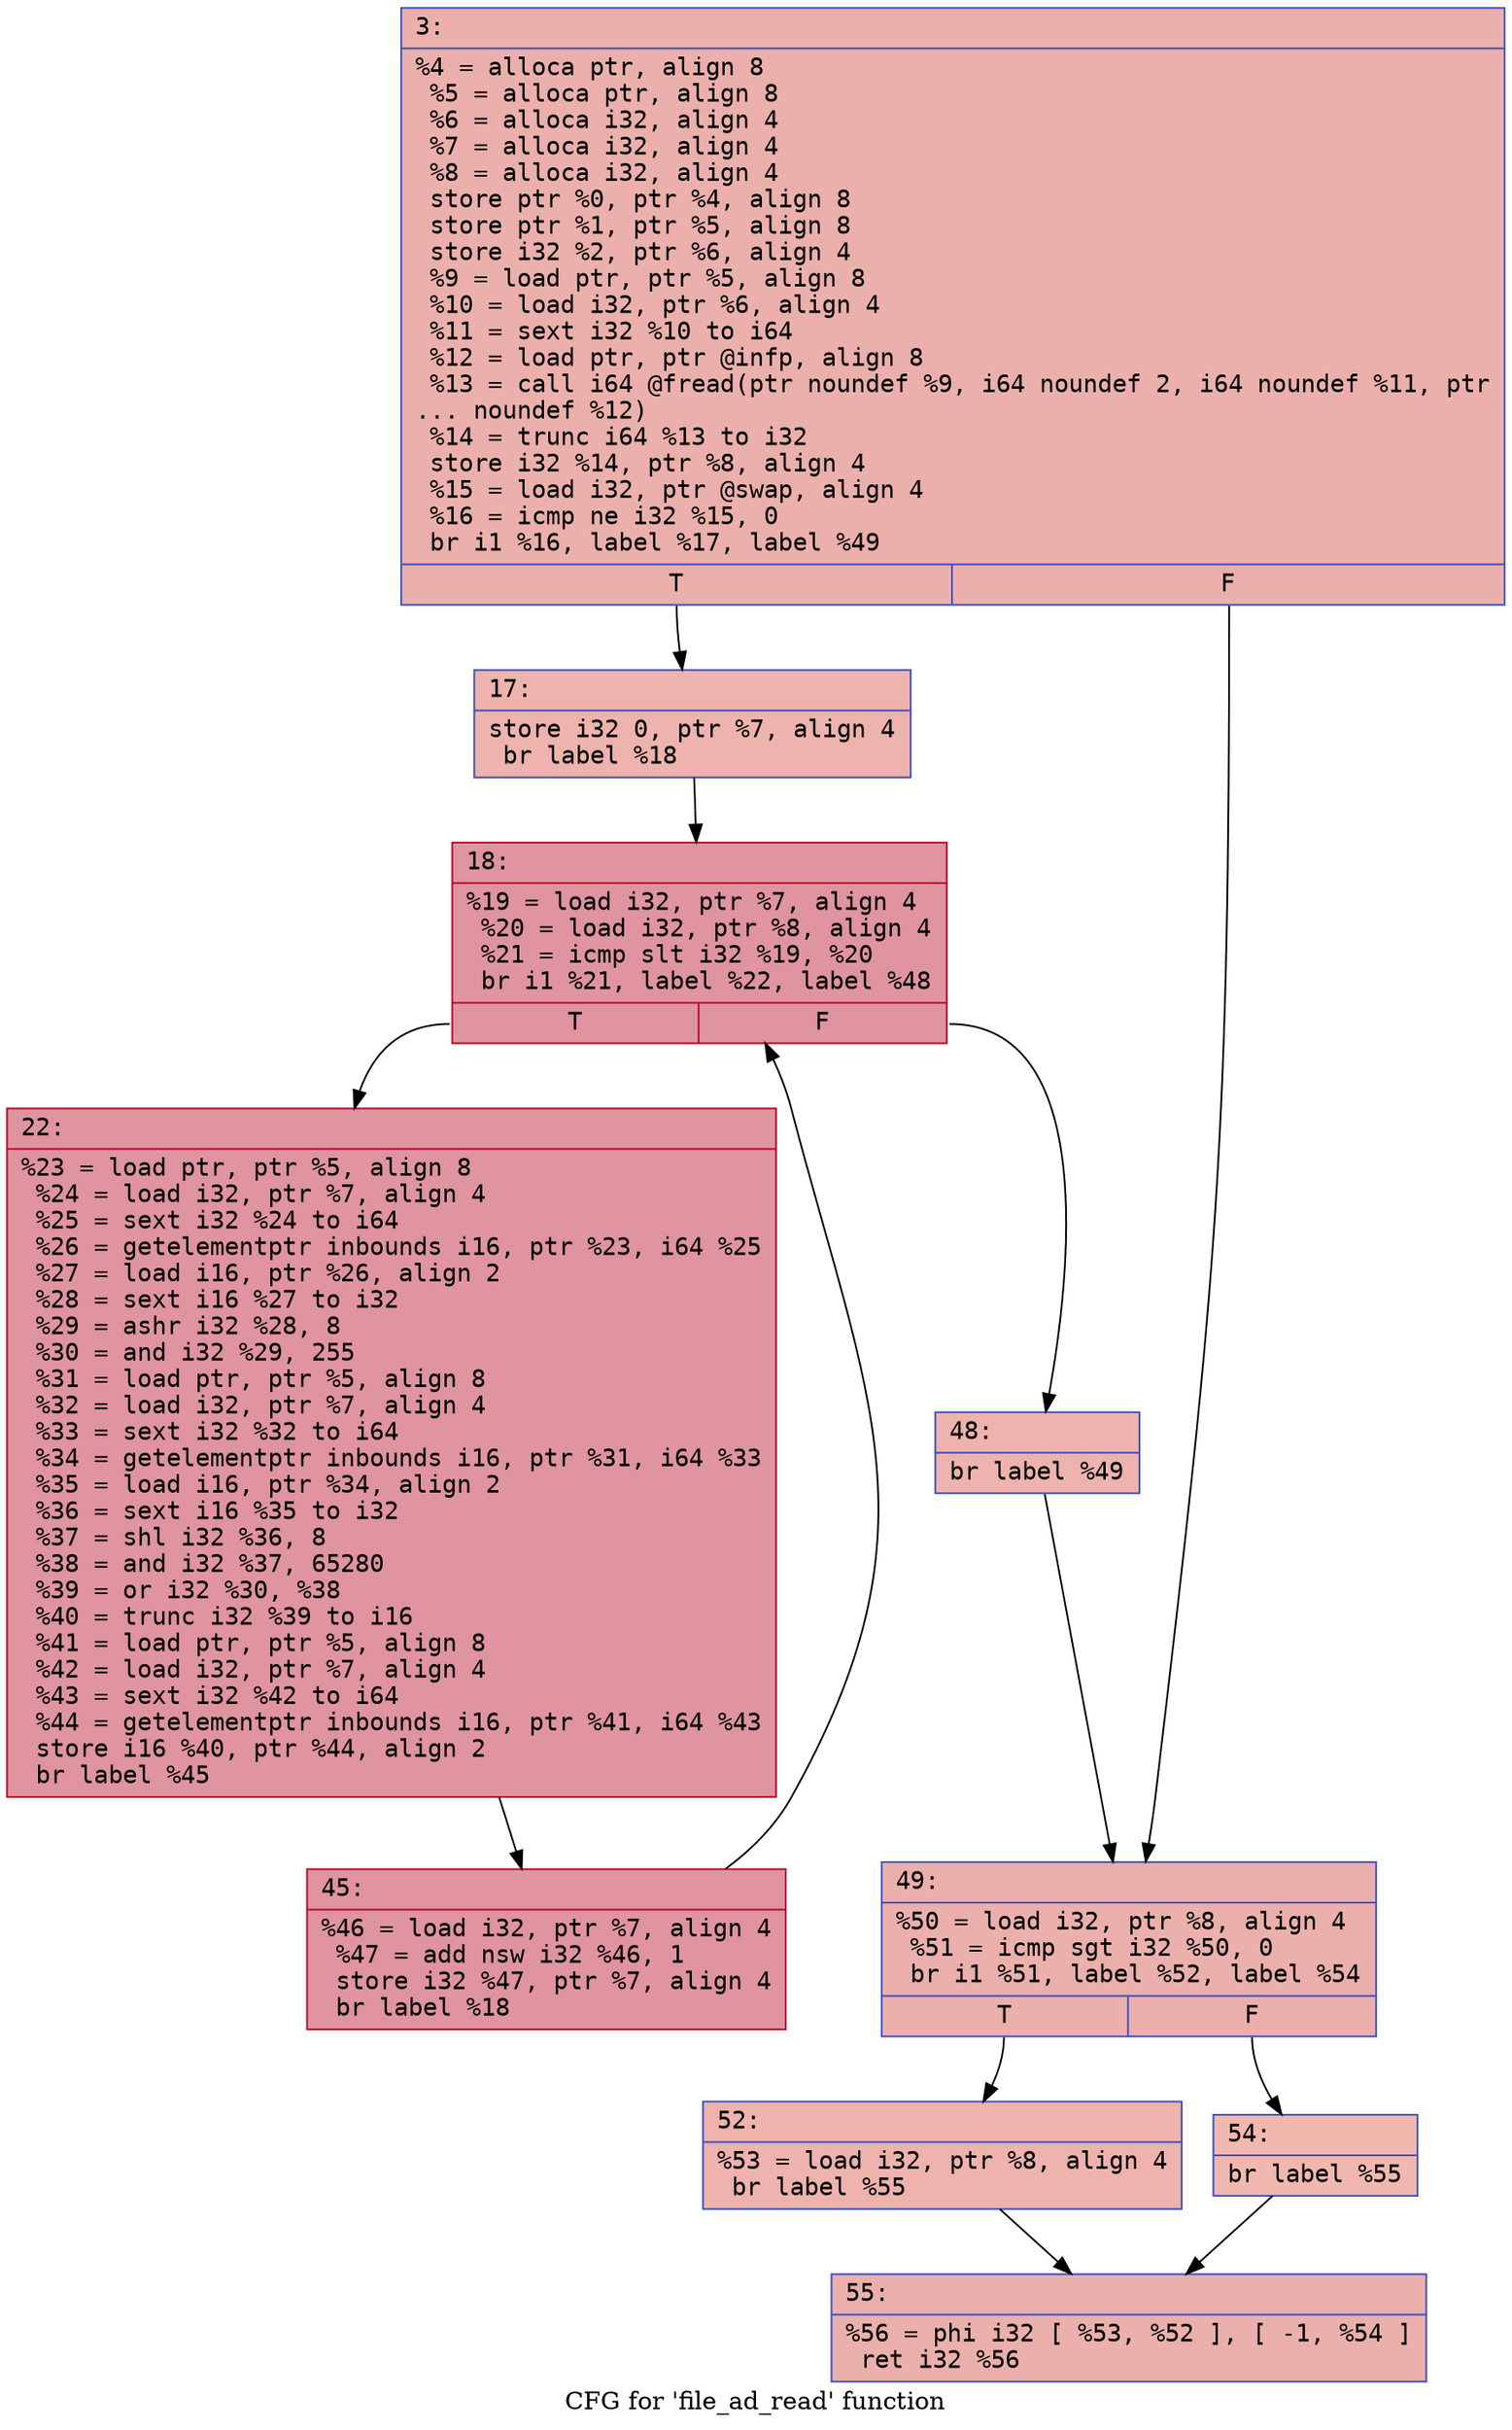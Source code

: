 digraph "CFG for 'file_ad_read' function" {
	label="CFG for 'file_ad_read' function";

	Node0x6000033bedf0 [shape=record,color="#3d50c3ff", style=filled, fillcolor="#d24b4070" fontname="Courier",label="{3:\l|  %4 = alloca ptr, align 8\l  %5 = alloca ptr, align 8\l  %6 = alloca i32, align 4\l  %7 = alloca i32, align 4\l  %8 = alloca i32, align 4\l  store ptr %0, ptr %4, align 8\l  store ptr %1, ptr %5, align 8\l  store i32 %2, ptr %6, align 4\l  %9 = load ptr, ptr %5, align 8\l  %10 = load i32, ptr %6, align 4\l  %11 = sext i32 %10 to i64\l  %12 = load ptr, ptr @infp, align 8\l  %13 = call i64 @fread(ptr noundef %9, i64 noundef 2, i64 noundef %11, ptr\l... noundef %12)\l  %14 = trunc i64 %13 to i32\l  store i32 %14, ptr %8, align 4\l  %15 = load i32, ptr @swap, align 4\l  %16 = icmp ne i32 %15, 0\l  br i1 %16, label %17, label %49\l|{<s0>T|<s1>F}}"];
	Node0x6000033bedf0:s0 -> Node0x6000033bee40[tooltip="3 -> 17\nProbability 62.50%" ];
	Node0x6000033bedf0:s1 -> Node0x6000033befd0[tooltip="3 -> 49\nProbability 37.50%" ];
	Node0x6000033bee40 [shape=record,color="#3d50c3ff", style=filled, fillcolor="#d6524470" fontname="Courier",label="{17:\l|  store i32 0, ptr %7, align 4\l  br label %18\l}"];
	Node0x6000033bee40 -> Node0x6000033bee90[tooltip="17 -> 18\nProbability 100.00%" ];
	Node0x6000033bee90 [shape=record,color="#b70d28ff", style=filled, fillcolor="#b70d2870" fontname="Courier",label="{18:\l|  %19 = load i32, ptr %7, align 4\l  %20 = load i32, ptr %8, align 4\l  %21 = icmp slt i32 %19, %20\l  br i1 %21, label %22, label %48\l|{<s0>T|<s1>F}}"];
	Node0x6000033bee90:s0 -> Node0x6000033beee0[tooltip="18 -> 22\nProbability 96.88%" ];
	Node0x6000033bee90:s1 -> Node0x6000033bef80[tooltip="18 -> 48\nProbability 3.12%" ];
	Node0x6000033beee0 [shape=record,color="#b70d28ff", style=filled, fillcolor="#b70d2870" fontname="Courier",label="{22:\l|  %23 = load ptr, ptr %5, align 8\l  %24 = load i32, ptr %7, align 4\l  %25 = sext i32 %24 to i64\l  %26 = getelementptr inbounds i16, ptr %23, i64 %25\l  %27 = load i16, ptr %26, align 2\l  %28 = sext i16 %27 to i32\l  %29 = ashr i32 %28, 8\l  %30 = and i32 %29, 255\l  %31 = load ptr, ptr %5, align 8\l  %32 = load i32, ptr %7, align 4\l  %33 = sext i32 %32 to i64\l  %34 = getelementptr inbounds i16, ptr %31, i64 %33\l  %35 = load i16, ptr %34, align 2\l  %36 = sext i16 %35 to i32\l  %37 = shl i32 %36, 8\l  %38 = and i32 %37, 65280\l  %39 = or i32 %30, %38\l  %40 = trunc i32 %39 to i16\l  %41 = load ptr, ptr %5, align 8\l  %42 = load i32, ptr %7, align 4\l  %43 = sext i32 %42 to i64\l  %44 = getelementptr inbounds i16, ptr %41, i64 %43\l  store i16 %40, ptr %44, align 2\l  br label %45\l}"];
	Node0x6000033beee0 -> Node0x6000033bef30[tooltip="22 -> 45\nProbability 100.00%" ];
	Node0x6000033bef30 [shape=record,color="#b70d28ff", style=filled, fillcolor="#b70d2870" fontname="Courier",label="{45:\l|  %46 = load i32, ptr %7, align 4\l  %47 = add nsw i32 %46, 1\l  store i32 %47, ptr %7, align 4\l  br label %18\l}"];
	Node0x6000033bef30 -> Node0x6000033bee90[tooltip="45 -> 18\nProbability 100.00%" ];
	Node0x6000033bef80 [shape=record,color="#3d50c3ff", style=filled, fillcolor="#d6524470" fontname="Courier",label="{48:\l|  br label %49\l}"];
	Node0x6000033bef80 -> Node0x6000033befd0[tooltip="48 -> 49\nProbability 100.00%" ];
	Node0x6000033befd0 [shape=record,color="#3d50c3ff", style=filled, fillcolor="#d24b4070" fontname="Courier",label="{49:\l|  %50 = load i32, ptr %8, align 4\l  %51 = icmp sgt i32 %50, 0\l  br i1 %51, label %52, label %54\l|{<s0>T|<s1>F}}"];
	Node0x6000033befd0:s0 -> Node0x6000033bf020[tooltip="49 -> 52\nProbability 62.50%" ];
	Node0x6000033befd0:s1 -> Node0x6000033bf070[tooltip="49 -> 54\nProbability 37.50%" ];
	Node0x6000033bf020 [shape=record,color="#3d50c3ff", style=filled, fillcolor="#d6524470" fontname="Courier",label="{52:\l|  %53 = load i32, ptr %8, align 4\l  br label %55\l}"];
	Node0x6000033bf020 -> Node0x6000033bf0c0[tooltip="52 -> 55\nProbability 100.00%" ];
	Node0x6000033bf070 [shape=record,color="#3d50c3ff", style=filled, fillcolor="#dc5d4a70" fontname="Courier",label="{54:\l|  br label %55\l}"];
	Node0x6000033bf070 -> Node0x6000033bf0c0[tooltip="54 -> 55\nProbability 100.00%" ];
	Node0x6000033bf0c0 [shape=record,color="#3d50c3ff", style=filled, fillcolor="#d24b4070" fontname="Courier",label="{55:\l|  %56 = phi i32 [ %53, %52 ], [ -1, %54 ]\l  ret i32 %56\l}"];
}
